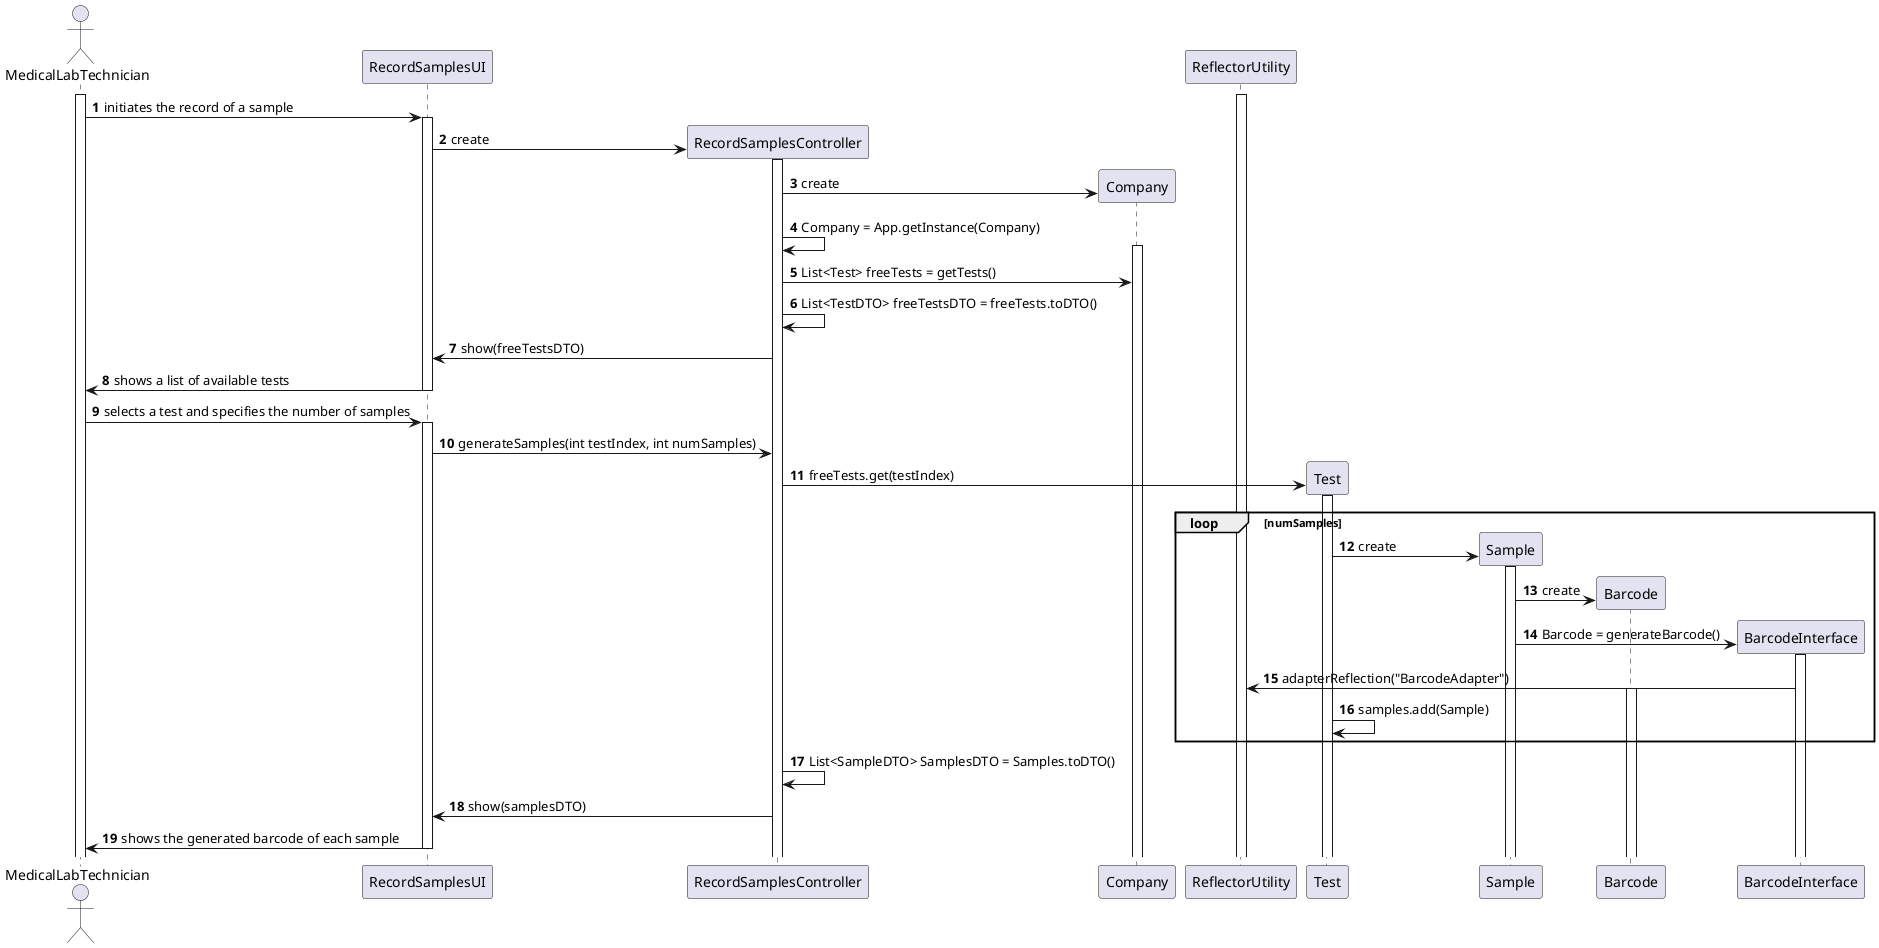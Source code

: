 @startuml
autonumber

actor "MedicalLabTechnician" as MLT
participant "RecordSamplesUI" as ui
participant "RecordSamplesController" as controller
participant "Company"
participant "ReflectorUtility"

activate MLT
activate ReflectorUtility

MLT -> ui : initiates the record of a sample
activate ui
ui -> controller ** : create
activate controller

controller -> Company ** : create
controller -> controller : Company = App.getInstance(Company)
activate Company

controller -> Company : List<Test> freeTests = getTests()
controller -> controller : List<TestDTO> freeTestsDTO = freeTests.toDTO()

controller -> ui : show(freeTestsDTO)
ui -> MLT : shows a list of available tests


deactivate ui

MLT ->ui : selects a test and specifies the number of samples
activate ui

ui -> controller : generateSamples(int testIndex, int numSamples)
controller -> Test ** : freeTests.get(testIndex)
activate Test


loop numSamples
Test -> Sample ** : create
activate Sample
Sample -> Barcode ** : create
Sample -> BarcodeInterface ** : Barcode = generateBarcode()
activate BarcodeInterface
BarcodeInterface -> ReflectorUtility : adapterReflection("BarcodeAdapter")
activate Barcode
Test -> Test : samples.add(Sample)
end
controller -> controller : List<SampleDTO> SamplesDTO = Samples.toDTO()

controller -> ui : show(samplesDTO)

ui -> MLT : shows the generated barcode of each sample
deactivate ui

@enduml
